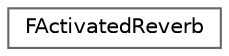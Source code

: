 digraph "Graphical Class Hierarchy"
{
 // INTERACTIVE_SVG=YES
 // LATEX_PDF_SIZE
  bgcolor="transparent";
  edge [fontname=Helvetica,fontsize=10,labelfontname=Helvetica,labelfontsize=10];
  node [fontname=Helvetica,fontsize=10,shape=box,height=0.2,width=0.4];
  rankdir="LR";
  Node0 [id="Node000000",label="FActivatedReverb",height=0.2,width=0.4,color="grey40", fillcolor="white", style="filled",URL="$d1/d18/structFActivatedReverb.html",tooltip=" "];
}
